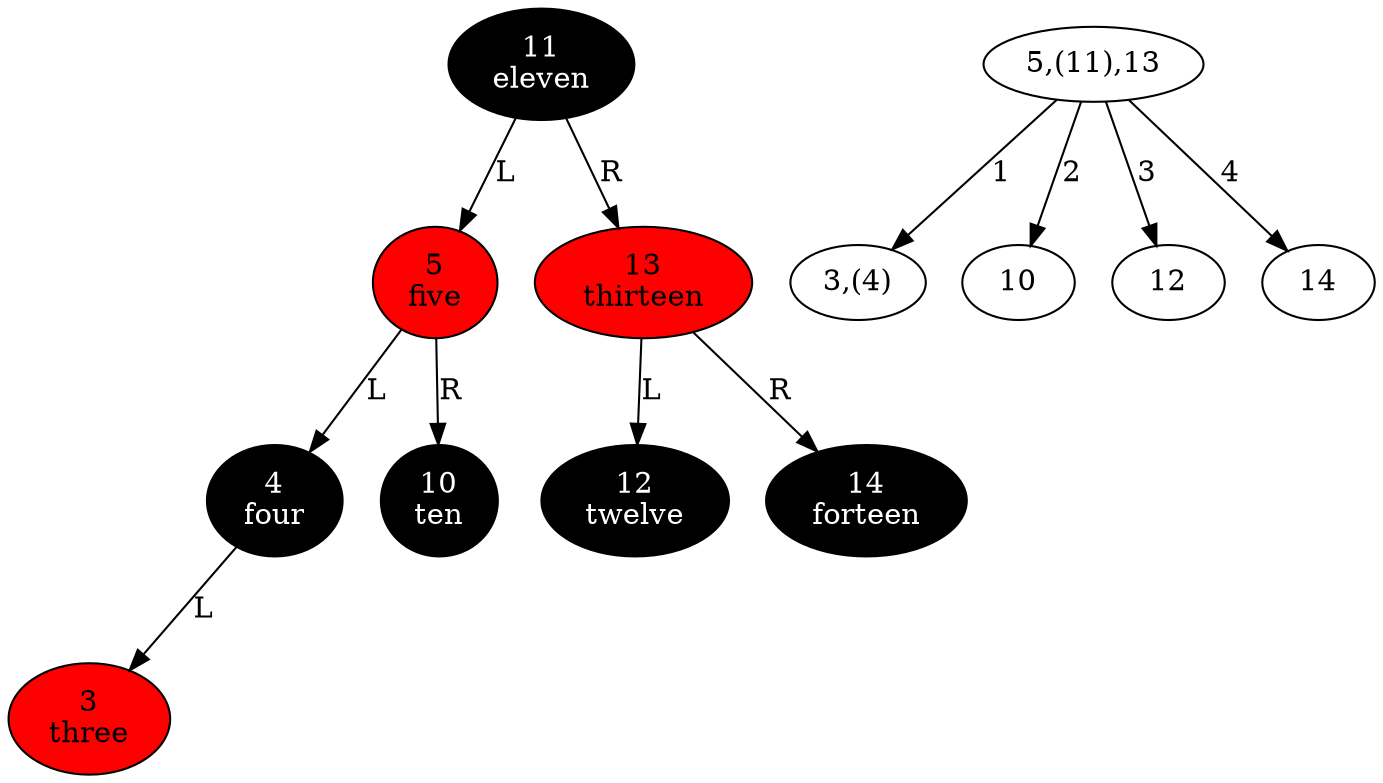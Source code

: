 digraph {
  node_rb_1975012498 [style=filled fillcolor=black fontcolor=white label="11\neleven"];
  node_rb_1975012498 -> node_rb_589431969 [label=L taildir=sw];
  node_rb_1975012498 -> node_rb_1028566121 [label=R taildir=se];
  node_rb_589431969 [style=filled fillcolor=red label="5\nfive"];
  node_rb_589431969 -> node_rb_1252169911 [label=L taildir=sw];
  node_rb_589431969 -> node_rb_1808253012 [label=R taildir=se];
  node_rb_1252169911 [style=filled fillcolor=black fontcolor=white label="4\nfour"];
  node_rb_1252169911 -> node_rb_2101973421 [label=L taildir=sw];
  node_rb_1252169911 -> node_rb_1252169911_R [style=invis];
node_rb_1252169911_R [style=invis];
  node_rb_2101973421 [style=filled fillcolor=red label="3\nthree"];
  node_rb_1808253012 [style=filled fillcolor=black fontcolor=white label="10\nten"];
  node_rb_1028566121 [style=filled fillcolor=red label="13\nthirteen"];
  node_rb_1028566121 -> node_rb_1118140819 [label=L taildir=sw];
  node_rb_1028566121 -> node_rb_1442407170 [label=R taildir=se];
  node_rb_1118140819 [style=filled fillcolor=black fontcolor=white label="12\ntwelve"];
  node_rb_1442407170 [style=filled fillcolor=black fontcolor=white label="14\nforteen"];
  node_234_1975012498 [label="5,(11),13"];
  node_234_1975012498 -> node_234_1252169911 [label=1];
  node_234_1975012498 -> node_234_1808253012 [label=2];
  node_234_1975012498 -> node_234_1118140819 [label=3];
  node_234_1975012498 -> node_234_1442407170 [label=4];

  node_234_1252169911 [label="3,(4)"];
  node_234_1808253012 [label="10"];
  node_234_1118140819 [label="12"];
  node_234_1442407170 [label="14"];
}
